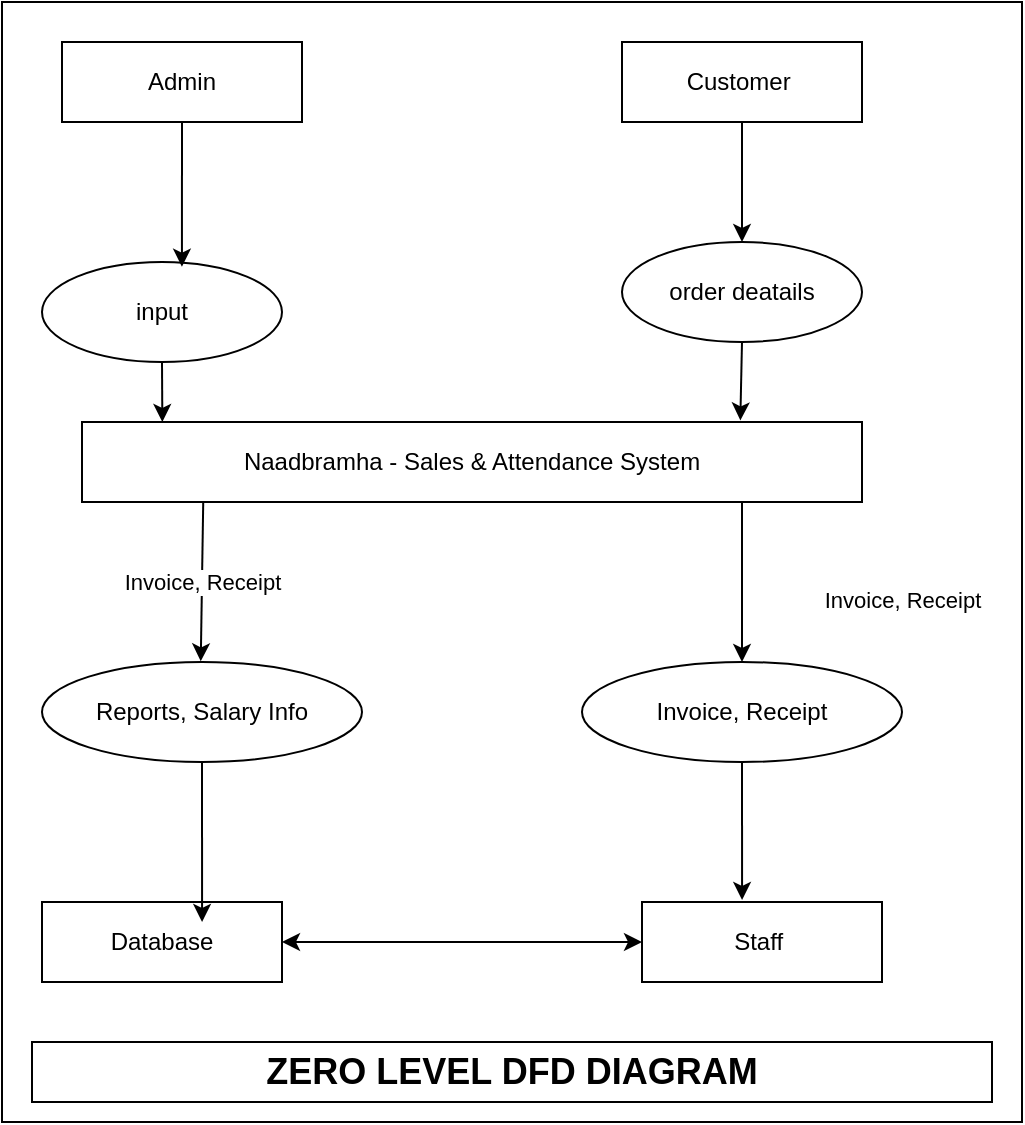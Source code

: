 <mxfile version="26.2.2">
  <diagram name="Page-1" id="FYSc9ngdgIepx8b7xkgD">
    <mxGraphModel dx="774" dy="501" grid="1" gridSize="10" guides="1" tooltips="1" connect="1" arrows="1" fold="1" page="1" pageScale="1" pageWidth="850" pageHeight="1100" math="0" shadow="0">
      <root>
        <mxCell id="0" />
        <mxCell id="1" parent="0" />
        <mxCell id="0IMba-IwnC_JT5XH4qNv-21" value="" style="rounded=0;whiteSpace=wrap;html=1;" vertex="1" parent="1">
          <mxGeometry x="140" y="90" width="510" height="560" as="geometry" />
        </mxCell>
        <mxCell id="0IMba-IwnC_JT5XH4qNv-1" value="Admin" style="rounded=0;whiteSpace=wrap;html=1;" vertex="1" parent="1">
          <mxGeometry x="170" y="110" width="120" height="40" as="geometry" />
        </mxCell>
        <mxCell id="0IMba-IwnC_JT5XH4qNv-8" style="edgeStyle=orthogonalEdgeStyle;rounded=0;orthogonalLoop=1;jettySize=auto;html=1;exitX=0.5;exitY=1;exitDx=0;exitDy=0;entryX=0.5;entryY=0;entryDx=0;entryDy=0;" edge="1" parent="1" source="0IMba-IwnC_JT5XH4qNv-2" target="0IMba-IwnC_JT5XH4qNv-5">
          <mxGeometry relative="1" as="geometry" />
        </mxCell>
        <mxCell id="0IMba-IwnC_JT5XH4qNv-2" value="Customer&amp;nbsp;" style="rounded=0;whiteSpace=wrap;html=1;" vertex="1" parent="1">
          <mxGeometry x="450" y="110" width="120" height="40" as="geometry" />
        </mxCell>
        <mxCell id="0IMba-IwnC_JT5XH4qNv-3" value="input" style="ellipse;whiteSpace=wrap;html=1;" vertex="1" parent="1">
          <mxGeometry x="160" y="220" width="120" height="50" as="geometry" />
        </mxCell>
        <mxCell id="0IMba-IwnC_JT5XH4qNv-4" value="Naadbramha - Sales &amp;amp; Attendance System" style="rounded=0;whiteSpace=wrap;html=1;" vertex="1" parent="1">
          <mxGeometry x="180" y="300" width="390" height="40" as="geometry" />
        </mxCell>
        <mxCell id="0IMba-IwnC_JT5XH4qNv-5" value="order deatails" style="ellipse;whiteSpace=wrap;html=1;" vertex="1" parent="1">
          <mxGeometry x="450" y="210" width="120" height="50" as="geometry" />
        </mxCell>
        <mxCell id="0IMba-IwnC_JT5XH4qNv-6" style="edgeStyle=orthogonalEdgeStyle;rounded=0;orthogonalLoop=1;jettySize=auto;html=1;exitX=0.5;exitY=1;exitDx=0;exitDy=0;entryX=0.583;entryY=0.047;entryDx=0;entryDy=0;entryPerimeter=0;" edge="1" parent="1" source="0IMba-IwnC_JT5XH4qNv-1" target="0IMba-IwnC_JT5XH4qNv-3">
          <mxGeometry relative="1" as="geometry" />
        </mxCell>
        <mxCell id="0IMba-IwnC_JT5XH4qNv-7" style="edgeStyle=orthogonalEdgeStyle;rounded=0;orthogonalLoop=1;jettySize=auto;html=1;exitX=0.5;exitY=1;exitDx=0;exitDy=0;entryX=0.103;entryY=0;entryDx=0;entryDy=0;entryPerimeter=0;" edge="1" parent="1" source="0IMba-IwnC_JT5XH4qNv-3" target="0IMba-IwnC_JT5XH4qNv-4">
          <mxGeometry relative="1" as="geometry" />
        </mxCell>
        <mxCell id="0IMba-IwnC_JT5XH4qNv-9" style="edgeStyle=orthogonalEdgeStyle;rounded=0;orthogonalLoop=1;jettySize=auto;html=1;exitX=0.5;exitY=1;exitDx=0;exitDy=0;entryX=0.844;entryY=-0.02;entryDx=0;entryDy=0;entryPerimeter=0;" edge="1" parent="1" source="0IMba-IwnC_JT5XH4qNv-5" target="0IMba-IwnC_JT5XH4qNv-4">
          <mxGeometry relative="1" as="geometry" />
        </mxCell>
        <mxCell id="0IMba-IwnC_JT5XH4qNv-10" value="Database" style="rounded=0;whiteSpace=wrap;html=1;" vertex="1" parent="1">
          <mxGeometry x="160" y="540" width="120" height="40" as="geometry" />
        </mxCell>
        <mxCell id="0IMba-IwnC_JT5XH4qNv-11" value="Staff&amp;nbsp;" style="rounded=0;whiteSpace=wrap;html=1;" vertex="1" parent="1">
          <mxGeometry x="460" y="540" width="120" height="40" as="geometry" />
        </mxCell>
        <mxCell id="0IMba-IwnC_JT5XH4qNv-12" value="Reports, Salary Info" style="ellipse;whiteSpace=wrap;html=1;" vertex="1" parent="1">
          <mxGeometry x="160" y="420" width="160" height="50" as="geometry" />
        </mxCell>
        <mxCell id="0IMba-IwnC_JT5XH4qNv-13" value="Invoice, Receipt" style="ellipse;whiteSpace=wrap;html=1;" vertex="1" parent="1">
          <mxGeometry x="430" y="420" width="160" height="50" as="geometry" />
        </mxCell>
        <mxCell id="0IMba-IwnC_JT5XH4qNv-14" value="" style="endArrow=classic;startArrow=classic;html=1;rounded=0;exitX=1;exitY=0.5;exitDx=0;exitDy=0;entryX=0;entryY=0.5;entryDx=0;entryDy=0;" edge="1" parent="1" source="0IMba-IwnC_JT5XH4qNv-10" target="0IMba-IwnC_JT5XH4qNv-11">
          <mxGeometry width="50" height="50" relative="1" as="geometry">
            <mxPoint x="370" y="350" as="sourcePoint" />
            <mxPoint x="420" y="300" as="targetPoint" />
            <Array as="points">
              <mxPoint x="380" y="560" />
            </Array>
          </mxGeometry>
        </mxCell>
        <mxCell id="0IMba-IwnC_JT5XH4qNv-16" value="Invoice, Receipt" style="endArrow=classic;html=1;rounded=0;entryX=0.5;entryY=0;entryDx=0;entryDy=0;exitX=0.157;exitY=1.008;exitDx=0;exitDy=0;exitPerimeter=0;" edge="1" parent="1">
          <mxGeometry width="50" height="50" relative="1" as="geometry">
            <mxPoint x="240.61" y="340.0" as="sourcePoint" />
            <mxPoint x="239.38" y="419.68" as="targetPoint" />
          </mxGeometry>
        </mxCell>
        <mxCell id="0IMba-IwnC_JT5XH4qNv-17" value="Invoice, Receipt" style="endArrow=classic;html=1;rounded=0;entryX=0.5;entryY=0;entryDx=0;entryDy=0;" edge="1" parent="1" target="0IMba-IwnC_JT5XH4qNv-13">
          <mxGeometry x="0.224" y="80" width="50" height="50" relative="1" as="geometry">
            <mxPoint x="510" y="340" as="sourcePoint" />
            <mxPoint x="509.38" y="409.68" as="targetPoint" />
            <mxPoint as="offset" />
          </mxGeometry>
        </mxCell>
        <mxCell id="0IMba-IwnC_JT5XH4qNv-19" style="edgeStyle=orthogonalEdgeStyle;rounded=0;orthogonalLoop=1;jettySize=auto;html=1;entryX=0.667;entryY=0.25;entryDx=0;entryDy=0;entryPerimeter=0;" edge="1" parent="1" source="0IMba-IwnC_JT5XH4qNv-12" target="0IMba-IwnC_JT5XH4qNv-10">
          <mxGeometry relative="1" as="geometry" />
        </mxCell>
        <mxCell id="0IMba-IwnC_JT5XH4qNv-20" style="edgeStyle=orthogonalEdgeStyle;rounded=0;orthogonalLoop=1;jettySize=auto;html=1;exitX=0.5;exitY=1;exitDx=0;exitDy=0;entryX=0.417;entryY=-0.025;entryDx=0;entryDy=0;entryPerimeter=0;" edge="1" parent="1" source="0IMba-IwnC_JT5XH4qNv-13" target="0IMba-IwnC_JT5XH4qNv-11">
          <mxGeometry relative="1" as="geometry" />
        </mxCell>
        <mxCell id="0IMba-IwnC_JT5XH4qNv-22" value="&lt;b&gt;&lt;font style=&quot;font-size: 18px;&quot;&gt;ZERO LEVEL DFD DIAGRAM&lt;/font&gt;&lt;/b&gt;" style="rounded=0;whiteSpace=wrap;html=1;" vertex="1" parent="1">
          <mxGeometry x="155" y="610" width="480" height="30" as="geometry" />
        </mxCell>
      </root>
    </mxGraphModel>
  </diagram>
</mxfile>
